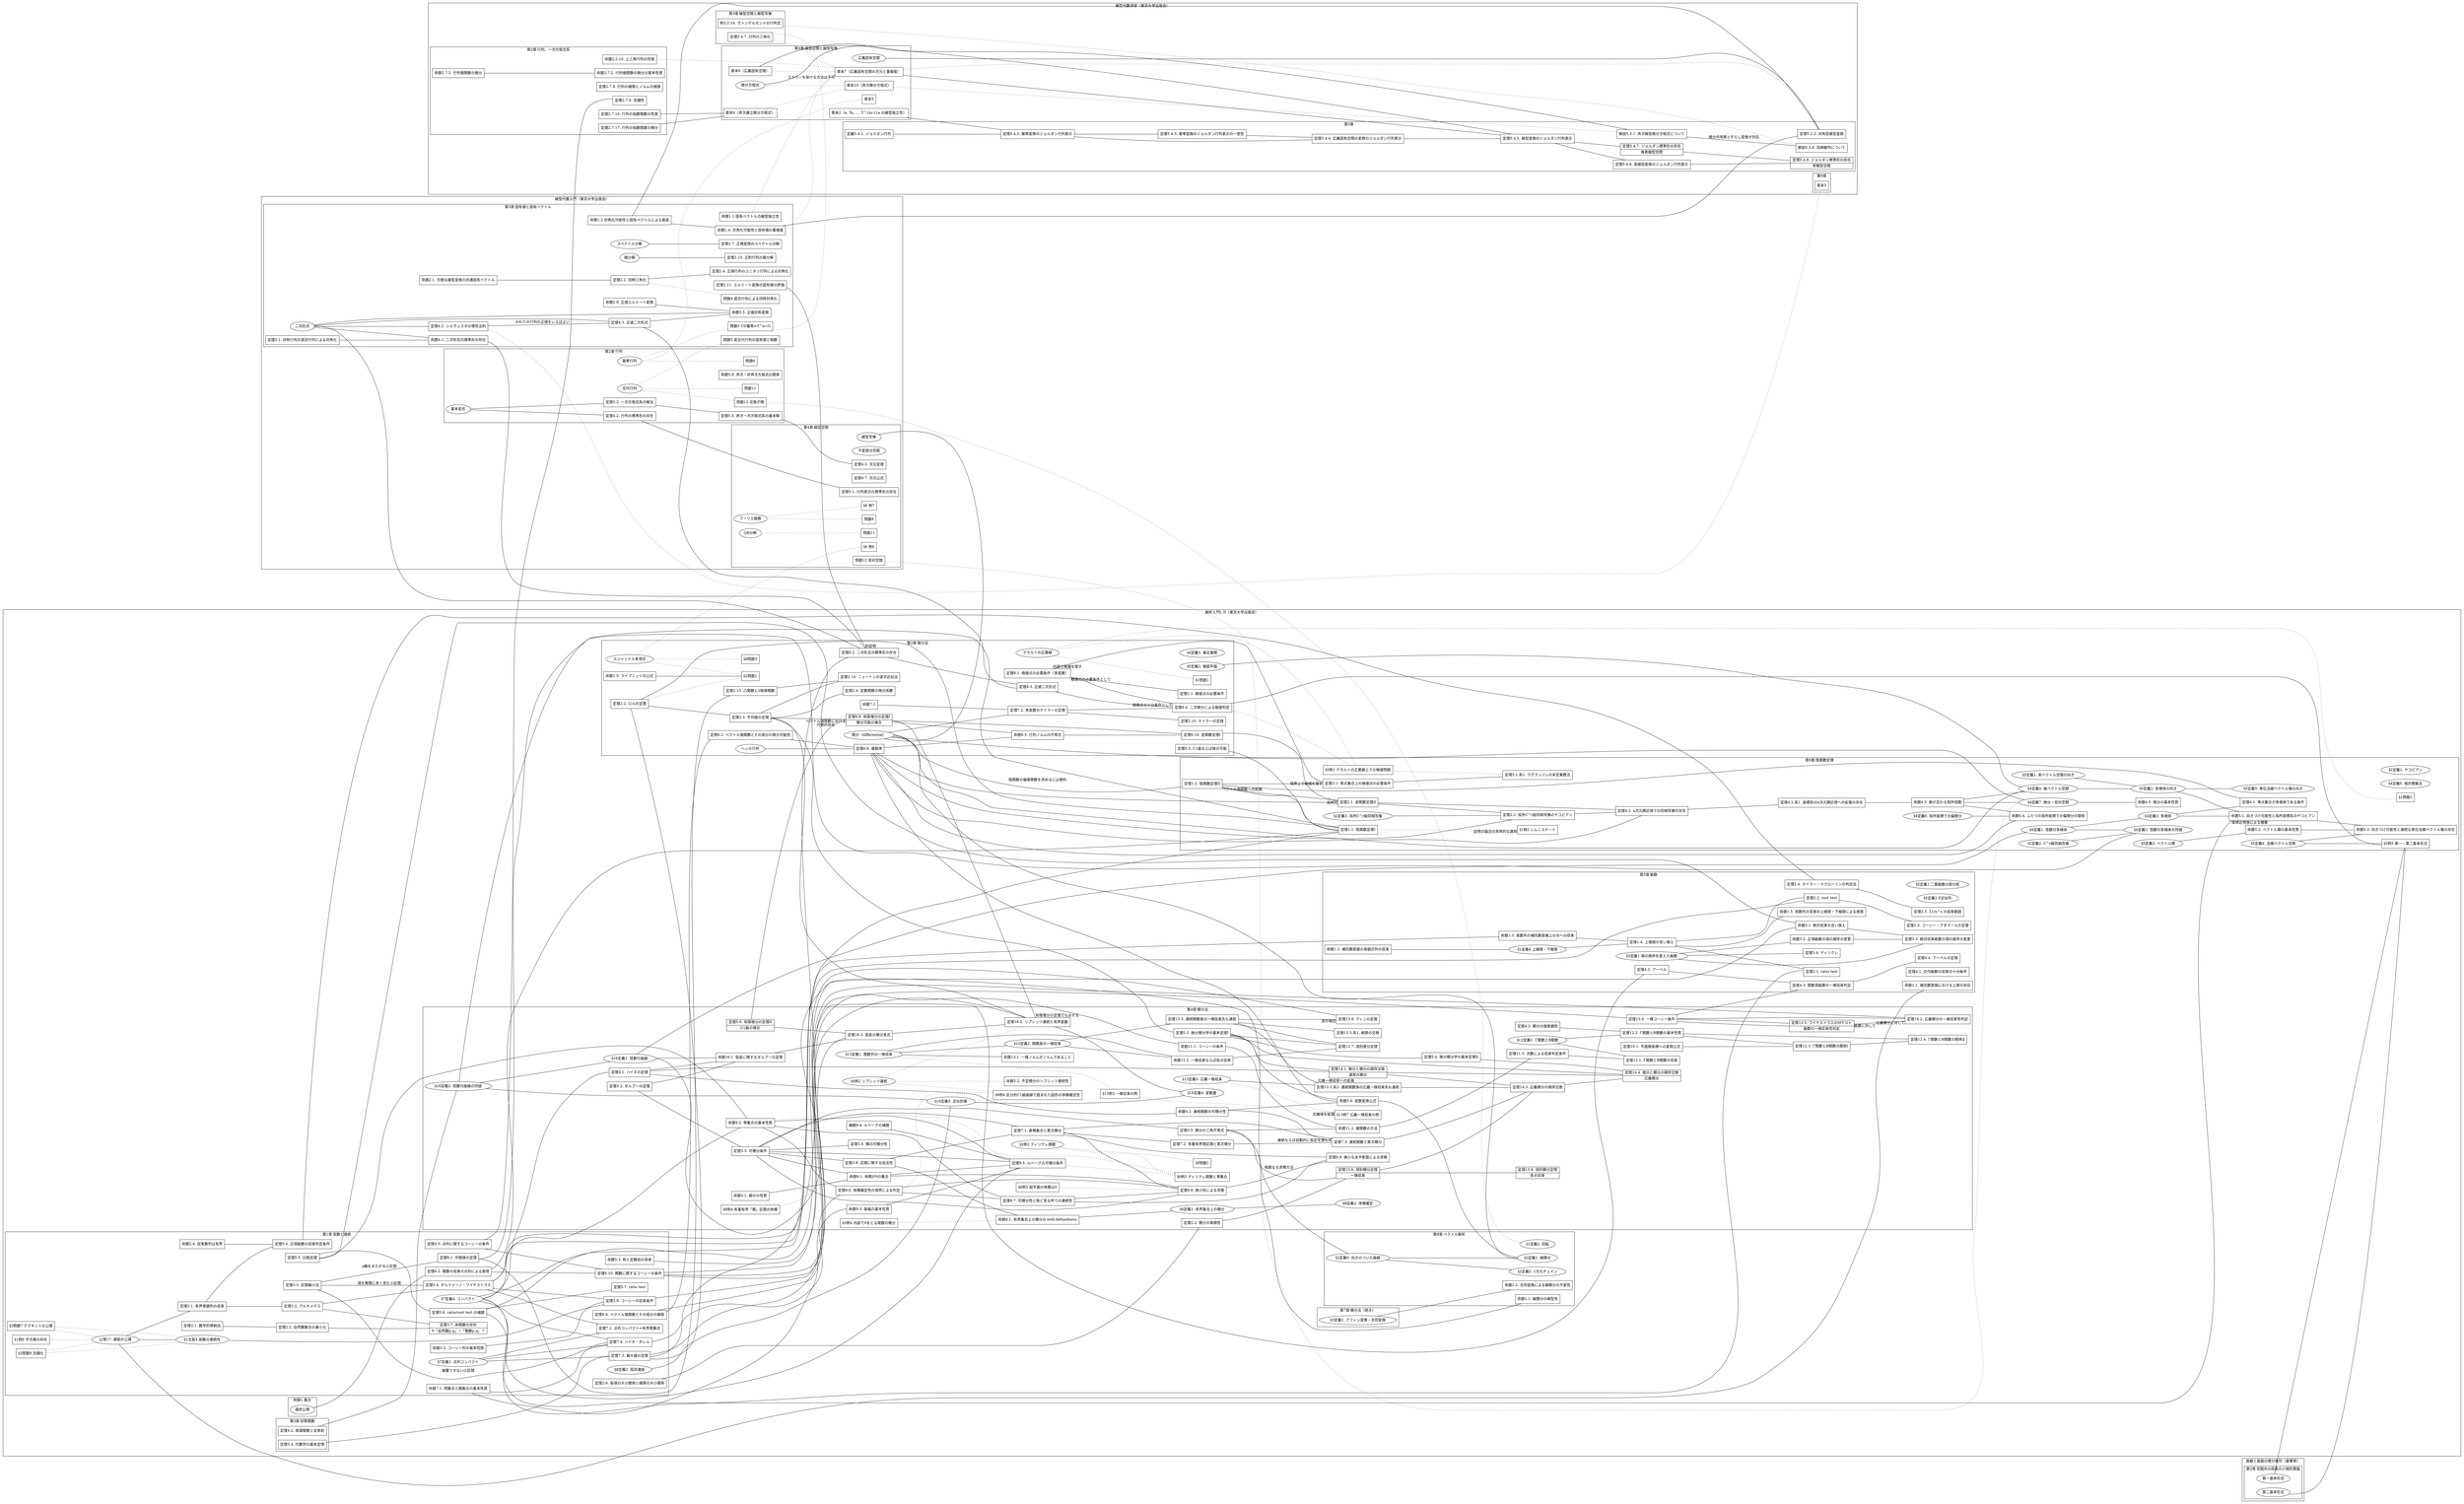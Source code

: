 graph math {
    graph [
        splines = true
        rankdir = RL
        ranksep=2
        overlap=false
    ]

    node [
        shape = box
    ]

    subgraph cluster_analysis {
        label = "解析入門I, II（東京大学出版会）"

        subgraph cluster_analysis_ex1 {
            label = "附録1 集合"

            a_axiom_ex1_1 [label="選択公理", shape=ellipse]
        }

        subgraph cluster_analysis_1 {
            label = "第1章 実数と連続"

            a_axiom_1_1_17 [label="公理17. 連続の公理", shape=ellipse]

            a_def_1_7_1 [label="§7定義1. 点列コンパクト", shape=ellipse]
            a_def_1_7_4 [label="§7定義4. コンパクト", shape=ellipse]
            a_def_1_8_2 [label="§8定義2. 弧状連結", shape=ellipse]

            a_prop_1_2_1 [label="定理2.1. 数学的帰納法"]
            a_prop_1_2_2 [label="定理2.2. 自然数集合の最小元"]
            a_prop_1_2_4 [label="命題2.4. 収束数列は有界"]
            a_prop_1_2_6 [label="定理2.6. 各項の大小関係と極限の大小関係"]
            a_prop_1_3_1 [label="定理3.1. 有界単調列の収束"]
            a_prop_1_3_2 [label="定理3.2. アルキメデス"]
            a_prop_1_3_3 [label="定理3.3. 区間縮小法"]
            a_prop_1_3_4 [label="定理3.4. ボルツァーノ・ワイヤストラス"]
            a_prop_1_3_5 [label="命題3.5. コーシー列の基本性質"]
            a_prop_1_3_6 [label="定理3.6. コーシーの収束条件"]
            a_prop_1_3_7 [label="定理3.7. 床関数の存在|※「自然数p,q」→「整数p,q」？", shape=record]
            a_prop_1_4_5 [label="定理4.5. 点列に関するコーシーの条件"]
            a_prop_1_5_3 [label="命題5.3. 和と定数倍の収束"]
            a_prop_1_5_4 [label="定理5.4. 正項級数の収束判定条件"]
            a_prop_1_5_5 [label="定理5.5. 比較定理"]
            a_prop_1_5_6 [label="定理5.6. ratio/root test の補題"]
            a_prop_1_5_7 [label="定理5.7. ratio test"]
            a_prop_1_6_2 [label="定理6.2. 関数の収束の点列による表現"]
            a_prop_1_6_8 [label="定理6.8. ベクトル値関数とその成分の極限"]
            a_prop_1_6_10 [label="定理6.10. 関数に関するコーシーの条件"]
            a_prop_1_7_1 [label="命題7.1. 閉集合と開集合の基本性質"]
            a_prop_1_7_2 [label="定理7.2. 点列コンパクト⇔有界閉集合"]
            a_prop_1_7_3 [label="定理7.3. 最大値の定理"]
            a_prop_1_7_4 [label="定理7.4. ハイネ・ボレル"]
            a_prop_1_8_1 [label="定理8.1. 中間値の定理"]

            a_example_1_1_6 [label="§1例6 平方根の存在"]

            a_remark_1_1_4 [label="§1注意4 実数の連続性", shape=ellipse]

            a_problem_1_3_7 [label="§3問題7 デデキントの公理"]
            a_problem_1_3_8 [label="§3問題8 完備化"]
        }

        subgraph cluster_analysis_2 {
            label = "第2章 微分法"

            a_concept_2_1_a [label="デカルトの正葉線", shape=ellipse]
            a_concept_2_2_a [label="ルジャンドル多項式", shape=ellipse]
            a_concept_2_6_a [label="ヘッセ行列", shape=ellipse]
            a_concept_2_7_a [label="微分（differential）", shape=ellipse]

            a_def_2_4_3 [label="§4定義3. 漸近展開", shape=ellipse]
            a_def_2_5_2 [label="§5定義2. 接超平面", shape=ellipse]

            a_prop_2_1_5 [label="命題1.5. ライプニッツの公式"]
            a_prop_2_2_1 [label="定理2.1. 極値点の必要条件"]
            a_prop_2_2_2 [label="定理2.2. ロルの定理"]
            a_prop_2_2_3 [label="定理2.3. 平均値の定理"]
            a_prop_2_2_4 [label="定理2.4. 定数関数の微分係数"]
            a_prop_2_2_10 [label="定理2.10. テイラーの定理"]
            a_prop_2_2_13 [label="定理2.13. 凸関数と2階導関数"]
            a_prop_2_2_14 [label="定理2.14. ニュートンの逐次近似法"]
            a_prop_2_5_3 [label="定理5.3. C1級ならば微分可能"]
            a_prop_2_6_2 [label="定理6.2. ベクトル値関数とその成分の微分可能性"]
            a_prop_2_6_5 [label="命題6.5. 行列ノルムの不等式"]
            a_prop_2_6_6 [label="定理6.6. 連鎖律"]
            a_prop_2_6_9 [label="定理6.9. 有限増分の定理I|微分可能の場合", shape=record]
            a_prop_2_6_10 [label="定理6.10. 逆関数定理I"]
            a_prop_2_7_1 [label="命題7.1"]
            a_prop_2_7_2 [label="定理7.2. 多変数のテイラーの定理"]
            a_prop_2_8_1 [label="定理8.1. 極値点の必要条件（多変数）"]
            a_prop_2_8_2 [label="定理8.2. 二次形式の標準形の存在"]
            a_prop_2_8_3 [label="定理8.3. 正値二次形式"]
            a_prop_2_8_4 [label="定理8.4. 二次微分による極値判定"]

            a_problem_2_1_1 [label="§1問題1"]
            a_problem_2_2_1 [label="§2問題1"]
            a_problem_2_8_3 [label="§8問題3"]
        }

        subgraph cluster_analysis_3 {
            label = "第3章 初等関数"

            a_prop_3_3_4 [label="定理3.4. 代数学の基本定理"]
            a_prop_3_4_2 [label="定理4.2. 単調関数と全単射"]
        }

        subgraph cluster_analysis_4 {
            label = "第4章 積分法"

            a_def_4_8_1 [label="§8定義1. 有界集合上の積分", shape=ellipse]
            a_def_4_8_2 [label="§8定義2. 体積確定", shape=ellipse]
            a_def_4_12_1 [label="§12定義1. Γ関数とB関数", shape=ellipse]
            a_def_4_13_1 [label="§13定義1. 関数列の一様収束", shape=ellipse]
            a_def_4_13_2 [label="§13定義2. 関数族の一様収束", shape=ellipse]
            a_def_4_13_3 [label="§13定義3. 広義一様収束", shape=ellipse]
            a_def_4_16_1 [label="§16定義1. 径数付曲線", shape=ellipse]
            a_def_4_16_2 [label="§16定義2. 径数付曲線の同値", shape=ellipse]
            a_def_4_16_3 [label="§16定義3. 近似折線", shape=ellipse]
            a_def_4_16_4 [label="§16定義4. 変動量", shape=ellipse]

            a_prop_4_2_6 [label="定理2.2. 積分の単調性"]
            a_prop_4_3_1 [label="命題3.1. 細分の性質"]
            a_prop_4_3_2 [label="定理3.2. ダルブーの定理"]
            a_prop_4_3_3 [label="定理3.3. 可積分条件"]
            a_prop_4_3_5 [label="定理3.5. 積分の三角不等式"]
            a_prop_4_3_6 [label="定理3.6. 積の可積分性"]
            a_prop_4_3_8 [label="定理3.8. 区間に関する加法性"]
            a_prop_4_4_1 [label="定理4.1. ハイネの定理"]
            a_prop_4_4_2 [label="命題4.2. 連続関数の可積分性"]
            a_prop_4_4_3 [label="定理4.3. 積分の強単調性"]
            a_prop_4_5_2 [label="命題5.2. 不定積分のリプシッツ連続性"]
            a_prop_4_5_3 [label="定理5.3. 微分積分学の基本定理I"]
            a_prop_4_5_4 [label="定理5.4. 微分積分学の基本定理II"]
            a_prop_4_5_6 [label="命題5.6. 変数変換公式"]
            a_prop_4_5_8 [label="<pl>定理5.8. 有限増分の定理II|<pr>C1級の場合", shape=record]
            a_prop_4_7_1 [label="定理7.1. 直積集合と累次積分"]
            a_prop_4_7_2 [label="定理7.2. 多重有界閉区間と累次積分"]
            a_prop_4_7_3 [label="定理7.3. 連続関数と累次積分"]
            a_prop_4_8_1 [label="命題8.1. 有界集合上の積分の well-definedness"]
            a_prop_4_9_1 [label="命題9.1. 体積が0の集合"]
            a_prop_4_9_2 [label="命題9.2. 零集合の基本性質"]
            a_prop_4_9_3 [label="命題9.3. 振幅の基本性質"]
            a_prop_4_9_4 [label="補題9.4. ルベーグの補題"]
            a_prop_4_9_5 [label="定理9.5. ルベーグの可積分条件"]
            a_prop_4_9_6 [label="定理9.6. 体積確定性の境界による判定"]
            a_prop_4_9_7 [label="定理9.7. 可積分性と殆ど至る所での連続性"]
            a_prop_4_9_8 [label="定理9.8. 微小柱による求積"]
            a_prop_4_9_9 [label="定理9.9. 微小な水平断面による求積"]
            a_prop_4_10_1 [label="定理10.1. 平面極座標への変換公式"]
            a_prop_4_11_1 [label="命題11.1. コーシーの条件"]
            a_prop_4_11_2 [label="命題11.2. 優関数の方法"]
            a_prop_4_11_3 [label="定理11.3. 次数による収束判定条件"]
            a_prop_4_12_1 [label="定理12.1. Γ関数とB関数の収束"]
            a_prop_4_12_2 [label="定理12.2. Γ関数とB関数の基本性質"]
            a_prop_4_12_3 [label="定理12.3. Γ関数とB関数の関係I"]
            a_prop_4_12_4 [label="定理12.4. Γ関数とB関数の関係II"]
            a_prop_4_13_1 [label="命題13.1. 一様ノルムがノルムであること"]
            a_prop_4_13_2 [label="命題13.2. 一様収束ならば各点収束"]
            a_prop_4_13_3 [label="定理13.3. 連続関数族の一様収束先も連続"]
            a_prop_4_13_3c1 [label="定理13.3.系1. 極限の交換"]
            a_prop_4_13_3c2 [label="定理13.3.系2. 連続関数族の広義一様収束先も連続"]
            a_prop_4_13_4 [label="定理13.4. 一様コーシー条件"]
            a_prop_4_13_5 [label="定理13.5. ワイヤストラスのMテスト|<pr>級数の一様収束性判定", shape=record]
            a_prop_4_13_6 [label="定理13.6. 項別積分定理|<pr>一様収束", shape=record]
            a_prop_4_13_7 [label="定理13.7. 項別微分定理"]
            a_prop_4_13_8 [label="定理13.8. ディニの定理"]
            a_prop_4_13_9 [label="定理13.9. 項別積分定理|<pr>各点収束", shape=record]
            a_prop_4_14_1 [label="定理14.1. 微分と積分の順序交換|<pr>通常の積分", shape=record]
            a_prop_4_14_2 [label="定理14.2. 広義積分の一様収束性判定"]
            a_prop_4_14_3 [label="定理14.3. 広義積分の順序交換"]
            a_prop_4_14_4 [label="定理14.4. 微分と積分の順序交換|<pr>広義積分", shape=record]
            a_prop_4_16_1 [label="命題16.1. 弧長に関するダルブーの定理"]
            a_prop_4_16_2 [label="定理16.2. リプシッツ連続と有界変動"]
            a_prop_4_16_3 [label="定理16.3. 弧長の積分表式"]

            a_example_4_2_2 [label="§2例2 ディリクレ関数", shape=ellipse]
            a_example_4_3_4 [label="§3例4 内部で0をとる関数の積分"]
            a_example_4_4_2 [label="§4例2 リプシッツ連続", shape=ellipse]
            a_example_4_8_2 [label="§8例2 超平面の体積は0"]
            a_example_4_8_4 [label="§8例4 多重有界「開」区間の体積"]
            a_example_4_9_3 [label="§9例3 ディリクレ関数と零集合"]
            a_example_4_9_6 [label="§9例6 区分的C1級曲線で囲まれた図形の体積確定性"]
            a_example_4_13_3 [label="§13例3 一様収束の例"]
            a_example_4_13_7 [label="§13例7 広義一様収束の例"]

            a_problem_4_8_1 [label="§8問題1"]
        }

        subgraph cluster_analysis_5 {
            label = "第5章 級数"

            a_def_5_1_4 [label="§1定義4 上極限・下極限", shape=ellipse]
            a_def_5_3_1 [label="§3定義1 項の順序を変えた級数", shape=ellipse]
            a_def_5_5_1 [label="§5定義1 二重級数の部分和", shape=ellipse]
            a_def_5_5_2 [label="§5定義2 F近似列", shape=ellipse]

            a_prop_5_1_1 [label="命題1.1. 補完数直線における上限の存在"]
            a_prop_5_1_2 [label="命題1.2. 補完数直線の単調点列の収束"]
            a_prop_5_1_3 [label="命題1.3. 実数列の補完数直線上の点への収束"]
            a_prop_5_1_4 [label="定理1.4. 上極限の言い換え"]
            a_prop_5_1_5 [label="命題1.5. 実数列の収束の上極限・下極限による表現"]
            a_prop_5_2_1 [label="定理2.1. ratio test"]
            a_prop_5_2_2 [label="定理2.2. root test"]
            a_prop_5_2_3 [label="定理2.3. コーシー・アダマールの定理"]
            a_prop_5_2_4 [label="定理2.4. オイラー・マクローリンの判定法"]
            a_prop_5_2_5 [label="定理2.5. Σ1/n^s の収束範囲"]
            a_prop_5_3_1 [label="命題3.1. 絶対収束の言い換え"]
            a_prop_5_3_2 [label="命題3.2. 正項級数の項の順序の変更"]
            a_prop_5_3_3 [label="定理3.3. 絶対収束級数の項の順序の変更"]
            a_prop_5_3_4 [label="定理3.4. ディリクレ"]
            a_prop_5_4_1 [label="定理4.1. 交代級数の収束の十分条件"]
            a_prop_5_4_2 [label="定理4.2. アーベル"]
            a_prop_5_4_3 [label="定理4.3. 関数項級数の一様収束判定"]
            a_prop_5_4_4 [label="定理4.4. アーベルの定理"]
        }

        subgraph cluster_analysis_6 {
            label = "第6章 陰関数定理"

            a_def_6_2_1 [label="§2定義1. ヤコビアン", shape=ellipse]
            a_def_6_2_2 [label="§2定義2. C^r級同相写像", shape=ellipse]
            a_def_6_2_3 [label="§2定義3. 局所C^r級同相写像", shape=ellipse]
            a_def_6_4_1 [label="§4定義1. 径数付多様体", shape=ellipse]
            a_def_6_4_2 [label="§4定義2. 径数付多様体の同値", shape=ellipse]
            a_def_6_4_3 [label="§4定義3. 多様体", shape=ellipse]
            a_def_6_4_4 [label="§4定義4. 接ベクトル空間", shape=ellipse]
            a_def_6_4_5 [label="§4定義5. 相対開集合", shape=ellipse]
            a_def_6_4_6 [label="§4定義6. 局所座標での偏微分", shape=ellipse]
            a_def_6_4_7 [label="§4定義7. 微分・双対空間", shape=ellipse]
            a_def_6_5_1 [label="§5定義1. 実ベクトル空間の向き", shape=ellipse]
            a_def_6_5_2 [label="§5定義2. 多様体の向き", shape=ellipse]
            a_def_6_5_3 [label="§5定義3. ベクトル積", shape=ellipse]
            a_def_6_5_4 [label="§5定義4. 法線ベクトル空間", shape=ellipse]
            a_def_6_5_5 [label="§5定義5. 単位法線ベクトル場の向き", shape=ellipse]

            a_prop_6_1_1 [label="定理1.1. 陰関数定理I"]
            a_prop_6_1_2 [label="定理1.2. 陰関数定理II"]
            a_prop_6_2_1 [label="定理2.1. 逆関数定理II"]
            a_prop_6_2_2 [label="定理2.2. 局所C^r級同相写像のヤコビアン"]
            a_prop_6_3_1 [label="定理3.1. 零点集合上の極値点の必要条件"]
            a_prop_6_3_1c1 [label="定理3.1.系1. ラグランジュの未定乗数法"]
            a_prop_6_4_1 [label="定理4.1. 零点集合が多様体である条件"]
            a_prop_6_4_2 [label="定理4.2. n次元開近傍での同相写像の存在"]
            a_prop_6_4_2c1 [label="定理4.2.系1. 座標系のn次元開近傍への拡張の存在"]
            a_prop_6_4_3 [label="命題4.3. 跡が交わる局所径数"]
            a_prop_6_4_4 [label="命題4.4. ふたつの局所座標での偏微分の関係"]
            a_prop_6_4_5 [label="命題4.5. 微分の基本性質"]
            a_prop_6_5_1 [label="命題5.1. 向きづけ可能性と局所座標系のヤコビアン"]
            a_prop_6_5_2 [label="命題5.2. ベクトル積の基本性質"]
            a_prop_6_5_3 [label="命題5.3. 向きづけ可能性と連続な単位法線ベクトル場の存在"]

            a_example_6_1_2 [label="§1例2 レムニスケート"]
            a_example_6_3_1 [label="§3例1 デカルトの正葉線上での極値問題"]
            a_example_6_5_5 [label="§5例5 第一・第二基本形式"]

            a_problem_6_1_2 [label="§1問題2"]
        }

        subgraph cluster_analysis_7 {
            label = "第7章 積分法（続き）"

            a_def_7_3_1 [label="§3定義1. アフィン変換・合同変換", shape=ellipse]
        }

        subgraph cluster_analysis_8 {
            label = "第8章 ベクトル解析"

            a_def_8_1_2 [label="§1定義2. 回転", shape=ellipse]
            a_def_8_2_0 [label="§2定義0. 向きのついた曲線", shape=ellipse]
            a_def_8_2_1 [label="§2定義1. 線積分", shape=ellipse]
            a_def_8_2_2 [label="§2定義2. 1次元チェイン", shape=ellipse]

            a_prop_8_2_1 [label="命題2.1. 線積分の線型性"]
            a_prop_8_2_2 [label="命題2.2. 合同変換による線積分の不変性"]
        }
    }

    subgraph cluster_linear_algebra {
        label = "線型代数入門（東京大学出版会）"

        #l_concept_0_a [label="行列の分解", shape=ellipse]

        subgraph cluster_linear_algebra_2 {
            label = "第2章 行列"

            l_concept_2_a [label="基本変形", shape=ellipse]
            l_concept_2_b [label="冪零行列", shape=ellipse]
            l_concept_2_c [label="交代行列", shape=ellipse]

            l_prop_2_4_2 [label="定理4.2. 行列の標準形の存在"]
            l_prop_2_5_2 [label="定理5.2. 一次方程式系の解法"]
            l_prop_2_5_5 [label="定理5.5. 斉次一次方程式系の基本解"]
            l_prop_2_5_9 [label="命題5.9. 斉次・非斉次方程式の関係"]

            l_problem_2_6 [label="問題6"]
            l_problem_2_11 [label="問題11"]
            l_problem_2_13 [label="問題13 交換子積"]
        }

        subgraph cluster_linear_algebra_3 {
            label = "第3章 行列式"
        }

        subgraph cluster_linear_algebra_4 {
            label = "第4章 線型空間"

            l_concept_4_a [label="線型写像", shape=ellipse]
            l_concept_4_b [label="不変部分空間", shape=ellipse]
            l_concept_4_c [label="フーリエ級数", shape=ellipse]
            l_concept_4_d [label="QR分解", shape=ellipse]

            l_prop_4_4_5 [label="定理4.5. 次元定理"]
            l_prop_4_4_7 [label="定理4.7. 次元公式"]
            l_prop_4_5_1 [label="定理5.1. 行列表示の標準形の存在"]

            l_example_4_6_6 [label="§6 例6"]
            l_example_4_6_7 [label="§6 例7"]

            l_problem_4_8 [label="問題8"]
            l_problem_4_11 [label="問題11"]
            l_problem_4_12 [label="問題12 双対空間"]
        }

        subgraph cluster_linear_algebra_5 {
            label = "第5章 固有値と固有ベクトル"

            l_concept_5_a [label="二次形式", shape=ellipse]
            l_concept_5_b [label="スペクトル分解", shape=ellipse]
            l_concept_5_c [label="極分解", shape=ellipse]

            l_prop_5_1_1  [label="命題1.1 固有ベクトルの線型独立性"]
            l_prop_5_1_2  [label="命題1.2 対角化可能性と固有ベクトルによる基底"]
            l_prop_5_1_4  [label="命題1.4. 対角化可能性と固有値の重複度"]
            l_prop_5_2_1 [label="命題2.1. 可換な線型変換の共通固有ベクトル"]
            l_prop_5_2_2 [label="定理2.2. 同時三角化"]
            l_prop_5_2_4 [label="定理2.4. 正規行列のユニタリ行列による対角化"]
            l_prop_5_2_7 [label="定理2.7. 正規変換のスペクトル分解"]
            l_prop_5_2_9 [label="命題2.9. 正値エルミート変換"]
            l_prop_5_2_10 [label="定理2.10. 正則行列の極分解"]
            l_prop_5_2_11 [label="定理2.11. エルミート変換の固有値の評価"]
            l_prop_5_3_1 [label="定理3.1. 対称行列の直交行列による対角化"]
            l_prop_5_3_5 [label="命題3.5. 正値対称変換"]
            l_prop_5_4_1 [label="命題4.1. 二次形式の標準形の存在"]
            l_prop_5_4_2 [label="定理4.2. シルヴェスタの慣性法則"]
            l_prop_5_4_3 [label="定理4.3. 正値二次形式"]

            l_problem_5_3 [label="問題3 Tが冪零⇔T^n=O"]
            l_problem_5_4 [label="問題4 直交行列による同時対角化"]
            l_problem_5_5 [label="問題5 実交代行列の固有値と階数"]
        }
    }

    subgraph cluster_linear_algebra_work {
        label = "線型代数演習（東京大学出版会）"

        subgraph cluster_linear_algebra_work_2 {
            label = "第2章 行列、一次方程式系"

            lw_prop_2_2_10 [label="命題2.2.10. 上三角行列の性質"]
            lw_prop_2_7_2 [label="命題2.7.2. 行列値関数の微分"]
            lw_prop_2_7_3 [label="命題2.7.2. 行列値関数の微分の基本性質"]
            lw_prop_2_7_8 [label="定理2.7.8. 行列の極限とノルムの極限"]
            lw_prop_2_7_9 [label="定理2.7.9. 完備性"]
            lw_prop_2_7_17 [label="定理2.7.17. 行列の指数関数の微分"]
            lw_prop_2_7_18 [label="定理2.7.18. 行列の指数関数の性質"]
        }

        subgraph cluster_linear_algebra_work_3 {
            label = "第3章 線型空間と線型写像"

            lw_prop_3_4_7 [label="定理3.4.7. 行列の三角化"]

            lw_example_3_2_14 [label="例3.2.14. ヴァンデルモンドの行列式"]
        }

        subgraph cluster_linear_algebra_work_4 {
            label = "第4章 線型空間と線型写像"

            lw_concept_4_a [label="広義固有空間", shape=ellipse]
            lw_concept_4_b [label="微分方程式", shape=ellipse]

            lw_problem_4_0_2 [label="章末2（a, Ta, ..., T^{m-1}a の線型独立性）"]
            lw_problem_4_0_5 [label="章末5"]
            lw_problem_4_0_6 [label="章末6（広義固有空間）"]
            lw_problem_4_0_7 [label="章末7（広義固有空間の次元と重複度）"]
            lw_problem_4_0_9 [label="章末9（斉次連立微分方程式）"]
            lw_problem_4_0_10 [label="章末10（斉次微分方程式）"]
        }

        subgraph cluster_linear_algebra_work_5 {
            label = "第5章"

            lw_def_5_4_1 [label="定義5.4.1. ジョルダン行列"]

            lw_prop_5_2_2 [label="定理5.2.2. 対角型線型変換"]
            lw_prop_5_3_1 [label="解説5.3.1. 斉次線型微分方程式について"]
            lw_prop_5_3_6 [label="解説5.3.6. 回帰数列について"]
            lw_prop_5_4_2 [label="定理5.4.2. 冪零変換のジョルダン行列表示"]
            lw_prop_5_4_3 [label="定理5.4.3. 冪零変換のジョルダン行列表示の一意性"]
            lw_prop_5_4_4 [label="定理5.4.4. 広義固有空間の変換のジョルダン行列表示"]
            lw_prop_5_4_5 [label="定理5.4.5. 線型変換のジョルダン行列表示"]
            lw_prop_5_4_6 [label="定理5.4.6. 実線型変換のジョルダン行列表示"]
            lw_prop_5_4_7 [label="定理5.4.7. ジョルダン標準形の存在|<pr>複素線型空間", shape=record]
            lw_prop_5_4_8 [label="定理5.4.8. ジョルダン標準形の存在|<pr>実戦型空間", shape=record]
        }

        subgraph cluster_linear_algebra_work_6 {
            label = "第6章"

            lw_problem_6_0_9 [label="章末3"]
        }
    }

    subgraph cluster_differential_geometry {
        label = "曲線と曲面の微分幾何（裳華房）"

        subgraph cluster_differential_geometry_2 {
            label = "第2章 空間内の局面の小域的理論"

            dg_def_2_2_1 [label="第一基本形式", shape=ellipse]
            dg_def_2_2_2 [label="第二基本形式", shape=ellipse]
        }
    }

    a_prop_2_7_2 -- a_prop_2_7_1
    a_prop_2_7_2 -- a_concept_2_7_a
    a_prop_1_8_1 -- a_prop_1_3_3 [label="x軸をまたがる小区間"]
    a_concept_2_7_a -- l_concept_4_a
    a_problem_2_1_1 -- a_concept_2_1_a [style=dotted]
    a_prop_4_4_2 -- a_prop_4_4_1
    a_prop_4_4_1 -- a_def_1_7_4

    l_problem_5_3 -- lw_prop_3_4_7 [style=dotted]
    l_problem_5_4 -- l_prop_5_2_2 [style=dotted]

    lw_prop_5_2_2 -- l_prop_5_1_2
    lw_prop_5_2_2 -- l_prop_5_1_4
    lw_prop_5_2_2 -- lw_problem_4_0_7 [style=dotted]
    lw_prop_5_2_2 -- lw_concept_4_a

    lw_problem_4_0_7 -- lw_problem_4_0_6 [style=dotted]

    a_prop_2_2_13 -- a_prop_1_8_1
    a_prop_1_3_4 -- a_prop_1_3_2
    a_prop_1_3_4 -- a_prop_1_3_3 [label="項を無限に多く含む小区間"]
    a_prop_1_7_2 -- a_def_1_7_1
    a_prop_1_7_2 -- a_prop_1_3_4
    a_prop_1_7_3 -- a_def_1_7_1
    a_prop_1_7_4 -- a_def_1_7_4
    a_prop_1_7_4 -- a_def_1_7_1
    a_prop_1_7_4 -- a_prop_1_3_3 [label="被覆できない小区間"]

    a_prop_2_8_2 -- l_concept_5_a
    a_prop_2_8_2 -- a_prop_1_7_3

    l_prop_5_3_5 -- l_prop_5_2_9
    l_prop_5_3_5 -- l_concept_5_a
    l_prop_5_3_5 -- l_prop_5_4_3
    l_prop_5_4_3 -- l_concept_5_a
    l_prop_5_4_3 -- l_prop_5_4_2 [label="かわりの行列の正値をいえばよい"]
    l_prop_5_4_2 -- l_concept_5_a

    l_prop_5_4_1 -- l_concept_5_a
    l_prop_5_4_1 -- a_prop_2_8_2 [headlabel="別証明"]
    l_prop_5_4_2 -- lw_problem_6_0_9 [style=dotted]

    a_prop_2_2_10 -- a_prop_2_7_2

    a_problem_2_2_1 -- a_concept_2_2_a [style=dotted]
    a_problem_2_2_1 -- a_prop_2_2_2 [style=dotted]

    a_prop_2_6_5 -- a_prop_2_6_6 -- a_concept_2_6_a
    a_prop_2_6_5 -- a_prop_2_6_9
    a_prop_2_6_9 -- a_prop_2_2_3 [taillabel="ベクトル値関数における\n代替的存在"]
    a_prop_2_2_3 -- a_prop_2_2_2

    a_prop_2_2_1 -- a_prop_2_8_1

    l_prop_2_4_2 -- l_concept_2_a
    l_prop_2_5_2 -- l_concept_2_a
    l_prop_2_5_5 -- l_prop_2_5_2

    l_prop_4_4_5 -- l_prop_2_5_5
    l_problem_2_6 -- l_concept_2_b [style=dotted]
    l_problem_5_5 -- l_concept_2_c [style=dotted]
    l_problem_2_11 -- l_concept_2_c [style=dotted]
    l_problem_2_13 -- l_concept_2_c [style=dotted]
    l_prop_4_5_1 -- l_prop_2_4_2
    l_example_4_6_6 -- a_concept_2_2_a [style=dotted]
    l_example_4_6_7 -- l_concept_4_c [style=dotted]
    l_problem_4_8 -- l_concept_4_c [style=dotted]
    l_problem_4_11 -- l_concept_4_d [style=dotted]

    l_prop_5_2_2 -- l_prop_5_2_1
    l_prop_5_2_4 -- l_prop_5_2_2
    l_prop_5_2_7 -- l_concept_5_b
    l_prop_5_2_10 -- l_concept_5_c

    #l_concept_0_a -- l_concept_4_d
    #l_concept_0_a -- l_concept_5_b
    #l_concept_0_a -- l_concept_5_c
    #l_concept_0_a -- lw_prop_3_4_7
    #l_concept_0_a -- l_prop_5_2_4
    #l_concept_0_a -- l_prop_5_3_1
    #l_concept_0_a -- l_prop_5_2_2
    #l_concept_0_a -- l_prop_5_1_4

    lw_problem_4_0_7 -- l_prop_5_1_4 [style=dotted]
    l_problem_5_3 -- l_concept_2_b [style=dotted]
    l_prop_5_1_4 -- l_prop_5_1_2

    lw_problem_4_0_7 -- lw_prop_3_4_7 [style=dotted]
    lw_problem_4_0_7 -- l_prop_5_1_1 [taillabel="スカラーを掛ける方法は不可"] [style=dotted]
    lw_problem_4_0_5 -- l_concept_2_b [style=dotted]
    lw_problem_4_0_7 -- lw_prop_2_2_10 [style=dotted]

    a_problem_2_2_1 -- a_prop_2_1_5

    a_axiom_1_1_17 -- a_example_1_1_6 [style=dotted]
    a_axiom_1_1_17 -- a_problem_1_3_7 [style=dotted]
    a_axiom_1_1_17 -- a_problem_1_3_8 [style=dotted]

    a_prop_1_3_6 -- a_prop_1_3_5
    a_prop_1_3_6 -- a_prop_1_3_4

    a_prop_1_3_2 -- a_prop_1_3_1
    a_prop_1_3_1 -- a_axiom_1_1_17

    a_prop_1_3_6 -- a_remark_1_1_4
    a_remark_1_1_4 -- a_problem_1_3_7 [style=dotted]
    a_remark_1_1_4 -- a_problem_1_3_8 [style=dotted]
    a_remark_1_1_4 -- a_axiom_1_1_17

    a_prop_1_2_2 -- a_prop_1_2_1
    a_prop_1_3_7 -- a_prop_1_3_2
    a_prop_1_3_7 -- a_prop_1_2_2

    l_prop_5_4_1 -- l_prop_5_3_1

    a_prop_2_8_2 -- l_prop_5_2_11
    a_prop_2_8_3 -- l_prop_5_4_3
    a_prop_2_8_3 -- a_prop_2_8_2
    a_prop_2_8_4 -- a_prop_2_7_2
    a_prop_2_8_4 -- a_prop_2_8_3

    a_problem_2_8_3 -- a_concept_2_2_a [style=dotted]

    a_def_8_1_2 -- l_problem_2_13 [style=dotted]

    lw_prop_5_3_1 -- lw_problem_4_0_10 [style=dotted]
    lw_problem_4_0_10 -- lw_concept_4_b [style=dotted]
    lw_prop_5_3_1 -- lw_concept_4_b

    a_prop_4_9_1 -- a_prop_4_3_3
    a_prop_4_3_3 -- a_prop_4_3_2
    a_prop_4_9_1 -- a_example_4_8_4 [style=dotted]
    a_prop_4_9_1 -- a_prop_4_3_1

    a_prop_4_5_2 -- a_example_4_4_2 [style=dotted]

    a_prop_4_9_2 -- a_prop_1_5_5
    a_prop_4_9_2 -- a_def_1_7_4

    a_problem_6_1_2 -- a_concept_2_1_a [style=dotted]

    a_prop_4_9_3 -- a_prop_1_7_1
    a_prop_1_7_4 -- a_prop_1_7_1

    a_prop_4_9_5 -- a_prop_4_9_4
    a_prop_4_9_5 -- a_prop_4_9_3
    a_prop_4_9_5 -- a_prop_4_9_2
    a_prop_4_9_5 -- a_prop_4_9_1
    a_prop_4_9_5 -- a_prop_4_3_3
    a_prop_4_9_5 -- a_def_1_7_4

    a_def_4_16_2 -- a_prop_3_4_2
    a_def_4_16_3 -- a_def_1_8_2
    a_def_4_16_3 -- a_def_4_16_2
    a_def_4_16_1 -- a_def_4_16_2

    a_prop_4_16_1 -- a_def_4_16_1
    a_prop_4_16_1 -- a_prop_4_3_2
    a_prop_4_16_1 -- a_prop_4_4_1

    a_def_4_16_4 -- a_def_4_16_3
    a_prop_4_16_2 -- a_example_4_4_2 [style=dotted]
    a_def_4_16_4 -- a_prop_4_16_2
    a_prop_4_16_2 -- a_prop_2_2_3
    a_prop_4_16_2 -- a_prop_2_6_9 [taillabel="有限増分の定理でも示せる"]
    a_prop_4_16_2 -- a_prop_1_7_3
    a_prop_4_16_2 -- a_prop_4_16_3

    a_prop_2_6_9 -- a_prop_4_5_8
    a_prop_4_16_3 -- a_prop_4_5_8

    a_prop_2_6_6 -- a_prop_2_6_2
    a_prop_2_6_2 -- a_prop_1_6_8
    a_prop_4_16_3 -- a_prop_1_6_8
    a_prop_4_16_3 -- a_prop_4_16_1

    a_prop_6_1_1 -- a_prop_1_8_1
    a_prop_6_1_1 -- a_prop_1_3_4
    a_prop_6_1_1 -- a_prop_2_2_2
    a_prop_6_1_1 -- a_prop_1_6_2

    a_prop_3_3_4 -- a_prop_1_7_3

    a_prop_1_6_2 -- a_axiom_ex1_1
    a_prop_6_1_1 -- a_prop_2_5_3
    a_prop_6_1_1 -- a_prop_6_1_2 [headlabel="ベクトル値関数への拡張"]

    a_prop_6_2_1 -- a_prop_6_1_2
    a_prop_6_2_1 -- a_prop_2_6_10 [taillabel="局所化"]
    a_prop_6_2_1 -- a_prop_2_6_6
    a_prop_2_6_10 -- a_prop_2_6_9
    a_prop_2_6_10 -- a_prop_2_6_5

    a_def_6_4_1 -- a_def_4_16_1
    a_def_6_4_2 -- a_def_4_16_2
    a_def_6_4_2 -- a_def_6_4_1
    a_def_6_4_2 -- a_def_6_2_2
    a_def_6_4_3 -- a_def_6_4_1

    a_def_6_4_7 -- l_problem_4_12 [style=dotted]

    a_def_6_4_4 -- a_def_2_5_2
    a_def_6_4_4 -- a_concept_2_7_a

    a_prop_8_2_1 -- a_prop_4_3_5
    a_prop_4_3_5 -- a_prop_4_3_3

    a_def_8_2_0 -- a_def_4_16_1
    a_def_8_2_1 -- a_def_8_2_0
    a_def_8_2_1 -- a_concept_2_7_a
    a_def_8_2_1 -- a_prop_4_5_6

    a_prop_4_5_6 -- a_prop_2_6_6
    a_prop_4_5_6 -- a_prop_4_5_3
    a_prop_4_5_6 -- a_prop_4_4_2
    a_prop_4_5_4 -- a_prop_4_5_3
    a_prop_4_5_3 -- a_prop_2_2_3

    a_def_8_2_2 -- a_def_8_2_0

    a_prop_8_2_2 -- a_def_7_3_1

    a_prop_2_2_2 -- a_prop_1_7_3
    a_prop_2_2_4 -- a_prop_2_2_3
    a_prop_2_2_14 -- a_prop_2_2_13
    a_prop_2_2_14 -- a_prop_2_2_3

    a_def_4_8_2 -- a_def_4_8_1

    a_prop_4_3_6 -- a_prop_4_3_3

    a_prop_4_8_1 -- a_prop_4_3_8
    a_prop_4_3_8 -- a_prop_4_3_3
    a_prop_4_8_1 -- a_example_4_3_4 [style=dotted]

    a_def_4_8_1 -- a_prop_4_8_1

    a_example_4_9_3 -- a_example_4_2_2 [style=dotted]
    a_example_4_9_3 -- a_prop_4_9_5 [style=dotted]
    a_example_4_9_3 -- a_prop_4_9_2 [style=dotted]
    a_problem_4_8_1 -- a_example_4_2_2 [style=dotted]

    a_example_4_9_6 -- a_prop_4_9_6 [style=dotted]
    a_prop_4_9_6 -- a_prop_4_9_2
    a_prop_4_9_6 -- a_prop_1_7_4
    a_example_4_9_6 -- a_example_4_4_2 [style=dotted]

    a_prop_4_9_7 -- a_prop_4_9_2
    a_prop_4_9_7 -- a_prop_4_9_6

    a_prop_1_6_10 -- a_prop_1_4_5
    a_prop_1_6_10 -- a_prop_1_6_2
    a_prop_4_11_1 -- a_prop_1_6_10
    a_prop_4_11_2 -- a_prop_4_11_1
    a_prop_4_11_2 -- a_prop_4_3_5
    a_prop_4_11_3 -- a_prop_4_11_2

    a_prop_4_12_1 -- a_def_4_12_1
    a_prop_4_12_2 -- a_def_4_12_1
    a_prop_4_12_1 -- a_prop_4_11_3
    a_prop_4_12_2 -- a_prop_4_4_3
    a_prop_4_12_3 -- a_prop_4_12_2
    a_prop_4_12_3 -- a_prop_4_10_1
    a_prop_4_12_4 -- a_prop_4_12_3
    a_prop_4_12_4 -- a_prop_4_12_2

    a_prop_4_13_1 -- a_def_4_13_1
    a_def_4_13_2 -- a_def_4_13_1
    a_prop_4_13_2 -- a_def_4_13_1
    a_prop_4_13_2 -- a_def_4_13_2

    lw_problem_4_0_10 -- lw_problem_4_0_9 [style=dotted]

    lw_prop_2_7_3 -- lw_prop_2_7_2

    a_prop_4_13_3 -- a_def_4_13_2
    a_prop_4_13_3c1 -- a_prop_4_13_3

    lw_prop_2_7_9 -- a_prop_1_4_5

    a_example_4_13_3 -- a_def_4_13_1 [style=dotted]
    a_example_4_13_7 -- a_def_4_13_3 [style=dotted]
    a_example_4_13_7 -- a_example_4_13_3 [taillabel="定義域を拡張"] [style=dotted]

    a_prop_4_13_3c2 -- a_def_4_13_3
    a_prop_4_13_3c2 -- a_prop_4_13_3 [taillabel="広義一様収束への拡張"]

    a_prop_4_13_4 -- a_prop_1_6_10

    a_example_6_1_2 -- a_prop_6_1_1 [taillabel="証明の論法の具体的な適用"] [style=dotted]

    lw_problem_4_0_9 -- lw_prop_2_7_17
    lw_problem_4_0_9 -- lw_prop_2_7_18

    a_prop_4_13_5 -- a_prop_4_13_4
    a_prop_4_13_5 -- a_prop_4_13_4

    a_prop_4_2_6 -- a_prop_1_2_6
    a_prop_4_13_6 -- a_prop_4_3_5
    a_prop_4_13_6 -- a_prop_4_2_6

    a_prop_4_13_7 -- a_prop_4_5_3
    a_prop_4_13_7 -- a_prop_4_13_3
    a_prop_4_13_7 -- a_prop_4_13_2

    a_prop_4_13_8 -- a_prop_4_13_3 [taillabel="逆の場合"]
    a_prop_4_13_8 -- a_def_1_7_4
    a_prop_4_13_9 -- a_prop_4_13_6

    a_prop_4_14_1 -- a_prop_4_4_1
    a_prop_4_14_1 -- a_prop_4_5_3

    a_prop_4_9_9 -- a_prop_4_9_8 [label="相異なる求積方法"]
    a_prop_4_9_8 -- a_prop_4_3_3
    a_prop_4_9_8 -- a_prop_4_9_1
    a_prop_4_9_8 -- a_example_4_8_2 [style=dotted]
    a_prop_4_9_8 -- a_prop_4_9_6
    a_prop_4_9_8 -- a_prop_4_9_7
    a_prop_4_9_8 -- a_prop_4_7_1

    a_prop_4_7_1 -- a_prop_4_3_8
    a_prop_4_7_1 -- a_prop_4_3_3

    a_prop_4_9_9 -- a_prop_4_9_7
    a_prop_4_9_9 -- a_prop_4_7_1

    a_prop_4_14_2 -- a_prop_4_13_5 [taillabel="広義積分に対して", headlabel="級数に対して"]
    a_prop_4_14_2 -- a_prop_1_6_10
    a_prop_4_14_2 -- a_prop_4_13_4

    a_prop_4_7_2 -- a_prop_4_7_1
    a_prop_4_7_3 -- a_prop_4_4_2
    a_prop_4_7_3 -- a_prop_4_7_1 [taillabel="連続ならば自動的に仮定を満たす"]
    a_prop_4_7_3 -- a_prop_4_7_2

    a_prop_4_14_3 -- a_prop_4_14_1
    a_prop_4_14_3 -- a_prop_4_13_3c2
    a_prop_4_14_3 -- a_prop_4_7_3
    a_prop_4_14_3 -- a_prop_4_13_6

    a_prop_4_14_4 -- a_prop_4_14_1
    a_prop_4_14_4 -- a_prop_4_14_3
    a_prop_4_14_4 -- a_prop_4_5_3
    a_prop_4_14_4 -- a_prop_4_5_4

    a_prop_6_2_2 -- a_def_6_2_3
    a_prop_6_2_2 -- a_prop_2_6_6
    a_prop_6_2_2 -- a_prop_6_2_1

    a_prop_6_3_1c1 -- a_prop_6_3_1
    a_prop_6_3_1 -- a_prop_6_1_2

    a_prop_6_3_1c1 -- a_example_6_3_1 [style=dotted]
    a_example_6_3_1 -- a_prop_2_8_4 [style=dotted]
    a_example_6_3_1 -- a_concept_2_1_a [style=dotted]

    lw_prop_5_3_6 -- lw_prop_5_3_1 [label="微分作用素とずらし変換が対応"]
    lw_prop_5_3_6 -- lw_example_3_2_14 [style=dotted]

    a_prop_6_3_1 -- a_prop_2_8_1 [taillabel="境界上で候補を探す", headlabel="内部で候補を探す"]

    lw_prop_5_4_2 -- lw_def_5_4_1

    a_prop_2_8_4 -- a_prop_2_8_1 [taillabel="極値点の十分条件として", headlabel="極値点の必要条件として"]

    a_prop_6_1_2 -- a_concept_2_7_a [label="陰関数の偏導関数を求めるには便利"]

    lw_prop_5_4_2 -- lw_problem_4_0_2

    lw_prop_5_4_3 -- lw_prop_5_4_2
    lw_prop_5_4_4 -- lw_prop_5_4_3
    lw_prop_5_4_4 -- lw_prop_5_4_2
    lw_prop_5_4_5 -- lw_problem_4_0_6
    lw_prop_5_4_5 -- lw_problem_4_0_7
    lw_prop_5_4_5 -- lw_prop_5_4_4
    lw_prop_5_4_6 -- lw_prop_5_4_5
    lw_prop_5_4_7 -- lw_prop_5_4_5
    lw_prop_5_4_8 -- lw_prop_5_4_6
    lw_prop_5_4_8 -- lw_prop_5_4_7

    a_prop_6_4_1 -- a_prop_6_1_2
    a_prop_6_4_1 -- a_def_6_4_3

    a_prop_6_4_2 -- a_prop_2_6_6
    a_prop_6_4_2 -- a_prop_6_2_1
    a_prop_6_4_2 -- a_prop_6_2_2

    a_prop_6_4_2c1 -- a_prop_6_4_2

    a_prop_6_4_3 -- a_prop_6_4_2c1

    a_def_6_4_4 -- a_prop_6_4_3

    a_prop_6_4_4 -- a_def_6_4_6
    a_prop_6_4_4 -- a_prop_6_4_3
    a_prop_6_4_4 -- a_prop_2_6_6

    a_def_6_4_7 -- a_concept_2_7_a
    a_def_6_4_7 -- a_prop_6_4_3

    a_prop_6_4_5 -- a_def_6_4_7

    a_def_6_5_2 -- a_def_6_4_4
    a_def_6_5_2 -- a_def_6_5_1

    a_prop_6_5_1 -- a_def_6_4_3
    a_prop_6_5_1 -- a_def_6_5_2
    a_prop_6_5_1 -- a_def_1_7_4 [taillabel="座標近傍族による被覆"]

    a_prop_6_5_2 -- a_def_6_5_3

    a_prop_6_5_3 -- a_def_6_5_4
    a_prop_6_5_3 -- a_prop_6_5_2
    a_prop_6_5_3 -- a_prop_6_5_1

    a_def_6_5_5 -- a_def_6_5_2

    a_example_6_5_5 -- a_def_6_5_4
    a_example_6_5_5 -- a_prop_2_8_4
    a_example_6_5_5 -- dg_def_2_2_1
    a_example_6_5_5 -- dg_def_2_2_2

    a_prop_5_1_1 -- a_axiom_1_1_17
    a_prop_5_1_3 -- a_prop_1_3_4

    a_def_5_1_4 -- a_prop_5_1_2
    a_prop_5_1_4 -- a_def_5_1_4
    a_prop_5_1_4 -- a_prop_5_1_3
    a_prop_5_1_5 -- a_prop_5_1_4

    a_prop_5_2_1 -- a_prop_5_1_4
    a_prop_5_2_1 -- a_prop_1_5_6

    a_prop_1_5_7 -- a_prop_1_5_6
    a_prop_1_5_6 -- a_prop_1_5_5

    a_prop_5_2_2 -- a_prop_1_5_6
    a_prop_5_2_2 -- a_prop_5_1_4
    a_prop_5_2_3 -- a_prop_5_2_2

    a_prop_1_5_4 -- a_prop_1_3_1
    a_prop_1_5_4 -- a_prop_1_2_4

    a_prop_5_2_4 -- a_prop_1_5_4
    a_prop_5_2_5 -- a_prop_5_2_4

    a_prop_5_3_1 -- a_prop_1_5_3
    a_prop_5_3_1 -- a_prop_1_5_5

    a_prop_5_3_2 -- a_def_5_3_1
    a_prop_5_3_3 -- a_def_5_3_1
    a_prop_5_3_3 -- a_prop_5_3_1
    a_prop_5_3_3 -- a_prop_5_3_2
    a_prop_5_3_4 -- a_def_5_3_1

    a_prop_5_4_2 -- a_prop_1_3_6
    a_prop_5_4_3 -- a_prop_5_4_2
    a_prop_5_4_3 -- a_prop_4_13_4
    a_prop_5_4_4 -- a_prop_5_4_3
}
